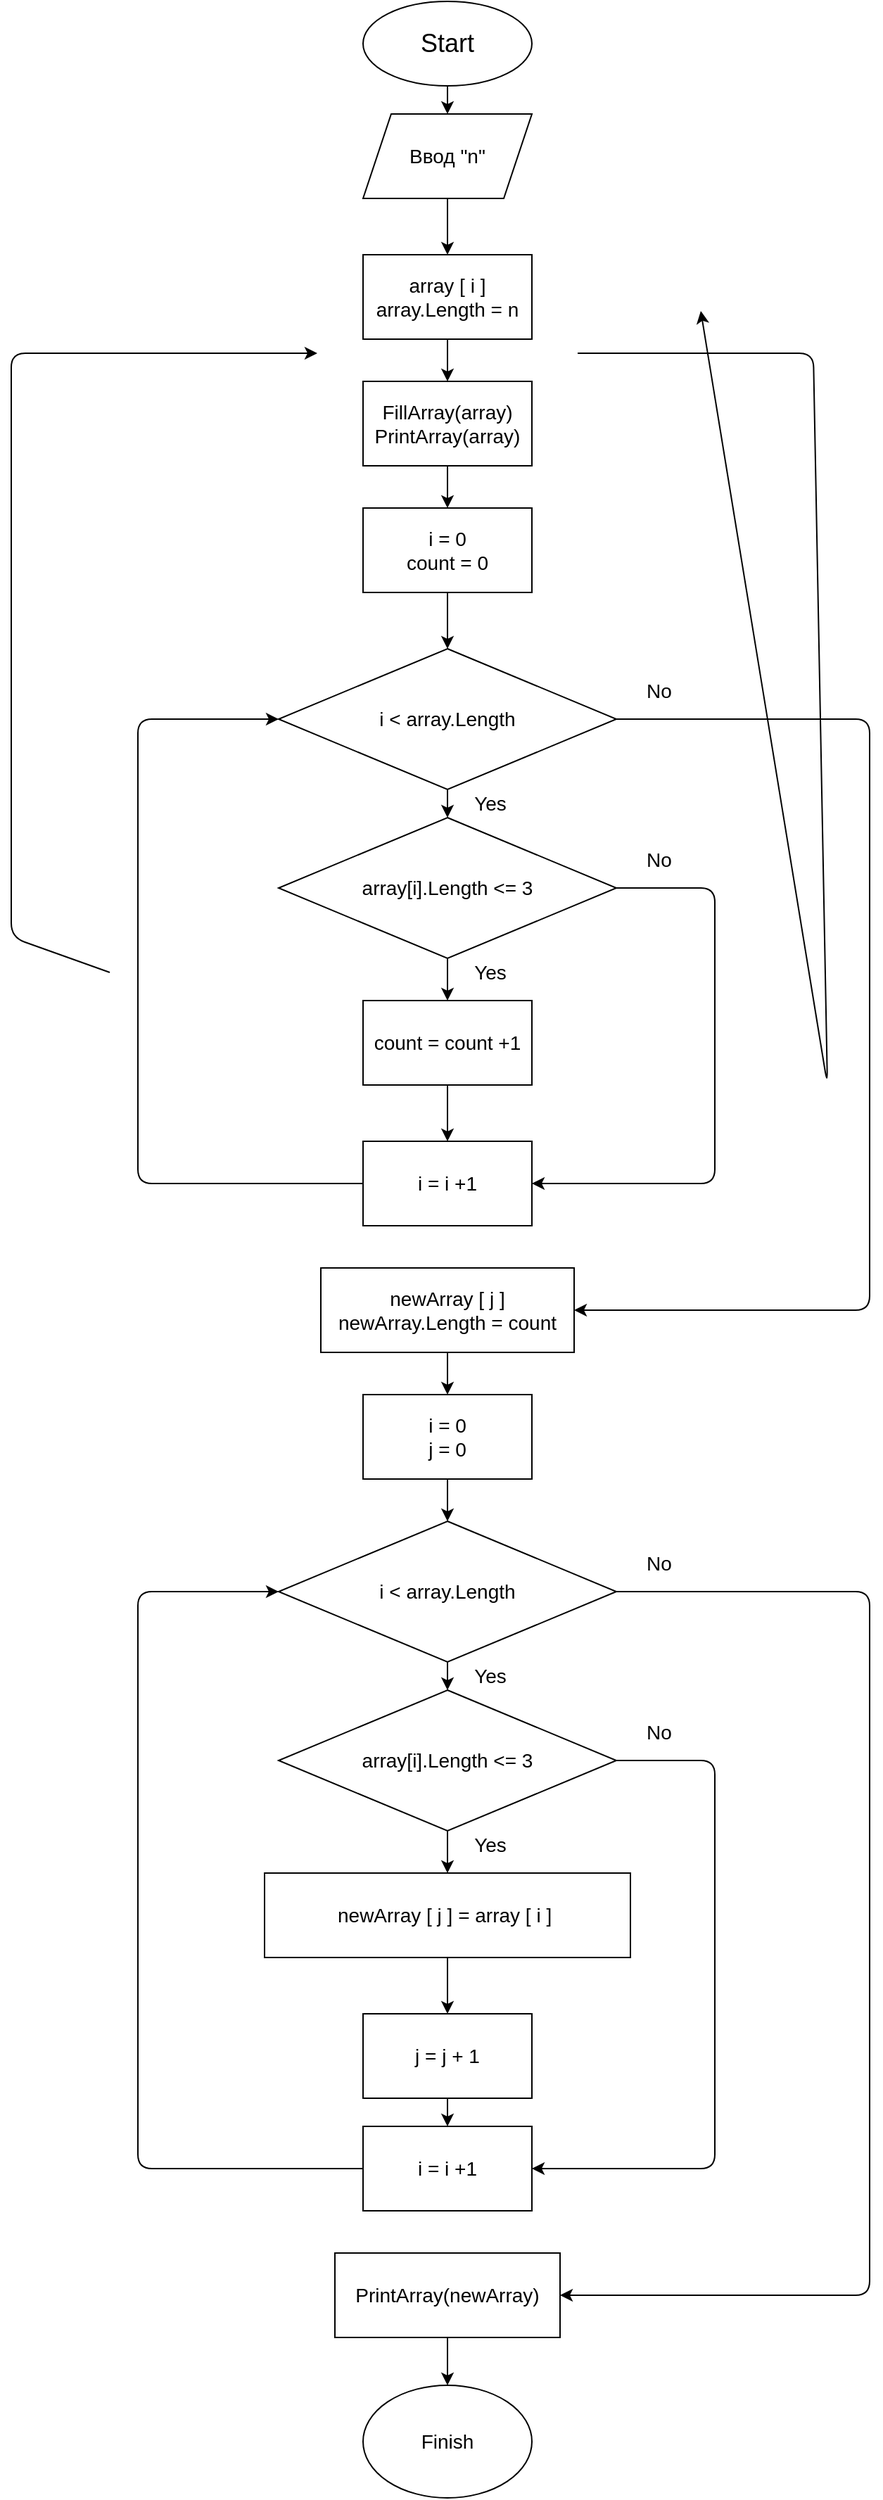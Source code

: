 <mxfile>
    <diagram id="wKx9eESc1xtmuCu0hN54" name="Page-1">
        <mxGraphModel dx="973" dy="495" grid="1" gridSize="10" guides="1" tooltips="1" connect="1" arrows="1" fold="1" page="1" pageScale="1" pageWidth="827" pageHeight="1169" math="0" shadow="0">
            <root>
                <mxCell id="0"/>
                <mxCell id="1" parent="0"/>
                <mxCell id="12" value="" style="edgeStyle=none;html=1;fontSize=18;" parent="1" source="2" edge="1">
                    <mxGeometry relative="1" as="geometry">
                        <mxPoint x="400" y="100" as="targetPoint"/>
                    </mxGeometry>
                </mxCell>
                <mxCell id="2" value="&lt;font style=&quot;font-size: 18px&quot;&gt;Start&lt;/font&gt;" style="ellipse;whiteSpace=wrap;html=1;" parent="1" vertex="1">
                    <mxGeometry x="340" y="20" width="120" height="60" as="geometry"/>
                </mxCell>
                <mxCell id="17" value="" style="endArrow=classic;html=1;fontSize=18;exitX=1;exitY=0.5;exitDx=0;exitDy=0;entryX=1;entryY=0.5;entryDx=0;entryDy=0;" parent="1" target="15" edge="1">
                    <mxGeometry width="50" height="50" relative="1" as="geometry">
                        <mxPoint x="492.5" y="270" as="sourcePoint"/>
                        <mxPoint x="580" y="240" as="targetPoint"/>
                        <Array as="points">
                            <mxPoint x="660" y="270"/>
                            <mxPoint x="670" y="790"/>
                        </Array>
                    </mxGeometry>
                </mxCell>
                <mxCell id="18" value="" style="endArrow=classic;html=1;fontSize=18;exitX=0;exitY=0.5;exitDx=0;exitDy=0;entryX=0;entryY=0.5;entryDx=0;entryDy=0;" parent="1" source="8" edge="1">
                    <mxGeometry width="50" height="50" relative="1" as="geometry">
                        <mxPoint x="160" y="710" as="sourcePoint"/>
                        <mxPoint x="307.5" y="270" as="targetPoint"/>
                        <Array as="points">
                            <mxPoint x="90" y="685"/>
                            <mxPoint x="90" y="270"/>
                        </Array>
                    </mxGeometry>
                </mxCell>
                <mxCell id="27" value="" style="edgeStyle=none;html=1;fontSize=14;" edge="1" parent="1" source="25" target="26">
                    <mxGeometry relative="1" as="geometry"/>
                </mxCell>
                <mxCell id="25" value="Ввод &quot;n&quot;" style="shape=parallelogram;perimeter=parallelogramPerimeter;whiteSpace=wrap;html=1;fixedSize=1;fontSize=14;" vertex="1" parent="1">
                    <mxGeometry x="340" y="100" width="120" height="60" as="geometry"/>
                </mxCell>
                <mxCell id="29" value="" style="edgeStyle=none;html=1;fontSize=14;" edge="1" parent="1" source="26" target="28">
                    <mxGeometry relative="1" as="geometry"/>
                </mxCell>
                <mxCell id="26" value="array [ i ]&lt;br&gt;array.Length = n" style="rounded=0;whiteSpace=wrap;html=1;fontSize=14;" vertex="1" parent="1">
                    <mxGeometry x="340" y="200" width="120" height="60" as="geometry"/>
                </mxCell>
                <mxCell id="31" value="" style="edgeStyle=none;html=1;fontSize=14;" edge="1" parent="1" source="28" target="30">
                    <mxGeometry relative="1" as="geometry"/>
                </mxCell>
                <mxCell id="28" value="FillArray(array)&lt;br&gt;PrintArray(array)" style="rounded=0;whiteSpace=wrap;html=1;fontSize=14;" vertex="1" parent="1">
                    <mxGeometry x="340" y="290" width="120" height="60" as="geometry"/>
                </mxCell>
                <mxCell id="33" value="" style="edgeStyle=none;html=1;fontSize=14;" edge="1" parent="1" source="30" target="32">
                    <mxGeometry relative="1" as="geometry"/>
                </mxCell>
                <mxCell id="30" value="i = 0&lt;br&gt;count = 0" style="rounded=0;whiteSpace=wrap;html=1;fontSize=14;" vertex="1" parent="1">
                    <mxGeometry x="340" y="380" width="120" height="60" as="geometry"/>
                </mxCell>
                <mxCell id="36" value="" style="edgeStyle=none;html=1;fontSize=14;" edge="1" parent="1" source="32" target="34">
                    <mxGeometry relative="1" as="geometry"/>
                </mxCell>
                <mxCell id="32" value="i &amp;lt; array.Length" style="rhombus;whiteSpace=wrap;html=1;fontSize=14;" vertex="1" parent="1">
                    <mxGeometry x="280" y="480" width="240" height="100" as="geometry"/>
                </mxCell>
                <mxCell id="37" value="" style="edgeStyle=none;html=1;fontSize=14;" edge="1" parent="1" source="34" target="35">
                    <mxGeometry relative="1" as="geometry"/>
                </mxCell>
                <mxCell id="34" value="array[i].Length &amp;lt;= 3" style="rhombus;whiteSpace=wrap;html=1;fontSize=14;" vertex="1" parent="1">
                    <mxGeometry x="280" y="600" width="240" height="100" as="geometry"/>
                </mxCell>
                <mxCell id="40" value="" style="edgeStyle=none;html=1;fontSize=14;" edge="1" parent="1" source="35" target="38">
                    <mxGeometry relative="1" as="geometry"/>
                </mxCell>
                <mxCell id="35" value="count = count +1" style="rounded=0;whiteSpace=wrap;html=1;fontSize=14;" vertex="1" parent="1">
                    <mxGeometry x="340" y="730" width="120" height="60" as="geometry"/>
                </mxCell>
                <mxCell id="38" value="i = i +1" style="rounded=0;whiteSpace=wrap;html=1;fontSize=14;" vertex="1" parent="1">
                    <mxGeometry x="340" y="830" width="120" height="60" as="geometry"/>
                </mxCell>
                <mxCell id="41" value="" style="endArrow=classic;html=1;fontSize=14;exitX=1;exitY=0.5;exitDx=0;exitDy=0;entryX=1;entryY=0.5;entryDx=0;entryDy=0;" edge="1" parent="1" source="34" target="38">
                    <mxGeometry width="50" height="50" relative="1" as="geometry">
                        <mxPoint x="530" y="690" as="sourcePoint"/>
                        <mxPoint x="580" y="640" as="targetPoint"/>
                        <Array as="points">
                            <mxPoint x="590" y="650"/>
                            <mxPoint x="590" y="860"/>
                        </Array>
                    </mxGeometry>
                </mxCell>
                <mxCell id="42" value="" style="endArrow=classic;html=1;fontSize=14;exitX=0;exitY=0.5;exitDx=0;exitDy=0;entryX=0;entryY=0.5;entryDx=0;entryDy=0;" edge="1" parent="1" source="38" target="32">
                    <mxGeometry width="50" height="50" relative="1" as="geometry">
                        <mxPoint x="220" y="840" as="sourcePoint"/>
                        <mxPoint x="270" y="790" as="targetPoint"/>
                        <Array as="points">
                            <mxPoint x="180" y="860"/>
                            <mxPoint x="180" y="530"/>
                        </Array>
                    </mxGeometry>
                </mxCell>
                <mxCell id="43" value="Yes" style="text;html=1;align=center;verticalAlign=middle;resizable=0;points=[];autosize=1;strokeColor=none;fillColor=none;fontSize=14;" vertex="1" parent="1">
                    <mxGeometry x="410" y="580" width="40" height="20" as="geometry"/>
                </mxCell>
                <mxCell id="44" value="Yes" style="text;html=1;align=center;verticalAlign=middle;resizable=0;points=[];autosize=1;strokeColor=none;fillColor=none;fontSize=14;" vertex="1" parent="1">
                    <mxGeometry x="410" y="700" width="40" height="20" as="geometry"/>
                </mxCell>
                <mxCell id="45" value="No" style="text;html=1;align=center;verticalAlign=middle;resizable=0;points=[];autosize=1;strokeColor=none;fillColor=none;fontSize=14;" vertex="1" parent="1">
                    <mxGeometry x="535" y="500" width="30" height="20" as="geometry"/>
                </mxCell>
                <mxCell id="46" value="No" style="text;html=1;align=center;verticalAlign=middle;resizable=0;points=[];autosize=1;strokeColor=none;fillColor=none;fontSize=14;" vertex="1" parent="1">
                    <mxGeometry x="535" y="620" width="30" height="20" as="geometry"/>
                </mxCell>
                <mxCell id="50" value="" style="edgeStyle=none;html=1;fontSize=14;" edge="1" parent="1" source="47" target="48">
                    <mxGeometry relative="1" as="geometry"/>
                </mxCell>
                <mxCell id="47" value="newArray [ j ]&lt;br&gt;newArray.Length = count" style="rounded=0;whiteSpace=wrap;html=1;fontSize=14;" vertex="1" parent="1">
                    <mxGeometry x="310" y="920" width="180" height="60" as="geometry"/>
                </mxCell>
                <mxCell id="65" value="" style="edgeStyle=none;html=1;fontSize=14;" edge="1" parent="1" source="48" target="52">
                    <mxGeometry relative="1" as="geometry"/>
                </mxCell>
                <mxCell id="48" value="i = 0&lt;br&gt;j = 0" style="rounded=0;whiteSpace=wrap;html=1;fontSize=14;" vertex="1" parent="1">
                    <mxGeometry x="340" y="1010" width="120" height="60" as="geometry"/>
                </mxCell>
                <mxCell id="49" value="" style="endArrow=classic;html=1;fontSize=14;exitX=1;exitY=0.5;exitDx=0;exitDy=0;entryX=1;entryY=0.5;entryDx=0;entryDy=0;" edge="1" parent="1" source="32" target="47">
                    <mxGeometry width="50" height="50" relative="1" as="geometry">
                        <mxPoint x="630" y="570" as="sourcePoint"/>
                        <mxPoint x="680" y="520" as="targetPoint"/>
                        <Array as="points">
                            <mxPoint x="700" y="530"/>
                            <mxPoint x="700" y="950"/>
                        </Array>
                    </mxGeometry>
                </mxCell>
                <mxCell id="51" value="" style="edgeStyle=none;html=1;fontSize=14;" edge="1" source="52" target="54" parent="1">
                    <mxGeometry relative="1" as="geometry"/>
                </mxCell>
                <mxCell id="52" value="i &amp;lt; array.Length" style="rhombus;whiteSpace=wrap;html=1;fontSize=14;" vertex="1" parent="1">
                    <mxGeometry x="280" y="1100" width="240" height="100" as="geometry"/>
                </mxCell>
                <mxCell id="53" value="" style="edgeStyle=none;html=1;fontSize=14;" edge="1" source="54" target="56" parent="1">
                    <mxGeometry relative="1" as="geometry"/>
                </mxCell>
                <mxCell id="54" value="array[i].Length &amp;lt;= 3" style="rhombus;whiteSpace=wrap;html=1;fontSize=14;" vertex="1" parent="1">
                    <mxGeometry x="280" y="1220" width="240" height="100" as="geometry"/>
                </mxCell>
                <mxCell id="55" value="" style="edgeStyle=none;html=1;fontSize=14;" edge="1" source="56" target="64" parent="1">
                    <mxGeometry relative="1" as="geometry"/>
                </mxCell>
                <mxCell id="56" value="newArray [ j ] = array [ i ]&amp;nbsp;" style="rounded=0;whiteSpace=wrap;html=1;fontSize=14;" vertex="1" parent="1">
                    <mxGeometry x="270" y="1350" width="260" height="60" as="geometry"/>
                </mxCell>
                <mxCell id="57" value="" style="endArrow=classic;html=1;fontSize=14;exitX=1;exitY=0.5;exitDx=0;exitDy=0;entryX=1;entryY=0.5;entryDx=0;entryDy=0;" edge="1" source="54" target="66" parent="1">
                    <mxGeometry width="50" height="50" relative="1" as="geometry">
                        <mxPoint x="530" y="1310" as="sourcePoint"/>
                        <mxPoint x="580" y="1260" as="targetPoint"/>
                        <Array as="points">
                            <mxPoint x="590" y="1270"/>
                            <mxPoint x="590" y="1560"/>
                        </Array>
                    </mxGeometry>
                </mxCell>
                <mxCell id="58" value="" style="endArrow=classic;html=1;fontSize=14;exitX=0;exitY=0.5;exitDx=0;exitDy=0;entryX=0;entryY=0.5;entryDx=0;entryDy=0;" edge="1" source="66" target="52" parent="1">
                    <mxGeometry width="50" height="50" relative="1" as="geometry">
                        <mxPoint x="220" y="1460" as="sourcePoint"/>
                        <mxPoint x="270" y="1410" as="targetPoint"/>
                        <Array as="points">
                            <mxPoint x="180" y="1560"/>
                            <mxPoint x="180" y="1150"/>
                        </Array>
                    </mxGeometry>
                </mxCell>
                <mxCell id="59" value="Yes" style="text;html=1;align=center;verticalAlign=middle;resizable=0;points=[];autosize=1;strokeColor=none;fillColor=none;fontSize=14;" vertex="1" parent="1">
                    <mxGeometry x="410" y="1200" width="40" height="20" as="geometry"/>
                </mxCell>
                <mxCell id="60" value="Yes" style="text;html=1;align=center;verticalAlign=middle;resizable=0;points=[];autosize=1;strokeColor=none;fillColor=none;fontSize=14;" vertex="1" parent="1">
                    <mxGeometry x="410" y="1320" width="40" height="20" as="geometry"/>
                </mxCell>
                <mxCell id="61" value="No" style="text;html=1;align=center;verticalAlign=middle;resizable=0;points=[];autosize=1;strokeColor=none;fillColor=none;fontSize=14;" vertex="1" parent="1">
                    <mxGeometry x="535" y="1120" width="30" height="20" as="geometry"/>
                </mxCell>
                <mxCell id="62" value="No" style="text;html=1;align=center;verticalAlign=middle;resizable=0;points=[];autosize=1;strokeColor=none;fillColor=none;fontSize=14;" vertex="1" parent="1">
                    <mxGeometry x="535" y="1240" width="30" height="20" as="geometry"/>
                </mxCell>
                <mxCell id="63" value="" style="endArrow=classic;html=1;fontSize=14;exitX=1;exitY=0.5;exitDx=0;exitDy=0;entryX=1;entryY=0.5;entryDx=0;entryDy=0;" edge="1" source="52" parent="1" target="68">
                    <mxGeometry width="50" height="50" relative="1" as="geometry">
                        <mxPoint x="630" y="1190" as="sourcePoint"/>
                        <mxPoint x="480" y="1640" as="targetPoint"/>
                        <Array as="points">
                            <mxPoint x="700" y="1150"/>
                            <mxPoint x="700" y="1650"/>
                        </Array>
                    </mxGeometry>
                </mxCell>
                <mxCell id="67" value="" style="edgeStyle=none;html=1;fontSize=14;" edge="1" parent="1" source="64" target="66">
                    <mxGeometry relative="1" as="geometry"/>
                </mxCell>
                <mxCell id="64" value="j = j + 1" style="rounded=0;whiteSpace=wrap;html=1;fontSize=14;" vertex="1" parent="1">
                    <mxGeometry x="340" y="1450" width="120" height="60" as="geometry"/>
                </mxCell>
                <mxCell id="66" value="i = i +1" style="rounded=0;whiteSpace=wrap;html=1;fontSize=14;" vertex="1" parent="1">
                    <mxGeometry x="340" y="1530" width="120" height="60" as="geometry"/>
                </mxCell>
                <mxCell id="70" value="" style="edgeStyle=none;html=1;fontSize=14;" edge="1" parent="1" source="68" target="69">
                    <mxGeometry relative="1" as="geometry"/>
                </mxCell>
                <mxCell id="68" value="PrintArray(newArray)" style="rounded=0;whiteSpace=wrap;html=1;fontSize=14;" vertex="1" parent="1">
                    <mxGeometry x="320" y="1620" width="160" height="60" as="geometry"/>
                </mxCell>
                <mxCell id="69" value="Finish" style="ellipse;whiteSpace=wrap;html=1;fontSize=14;" vertex="1" parent="1">
                    <mxGeometry x="340" y="1714" width="120" height="80" as="geometry"/>
                </mxCell>
            </root>
        </mxGraphModel>
    </diagram>
</mxfile>